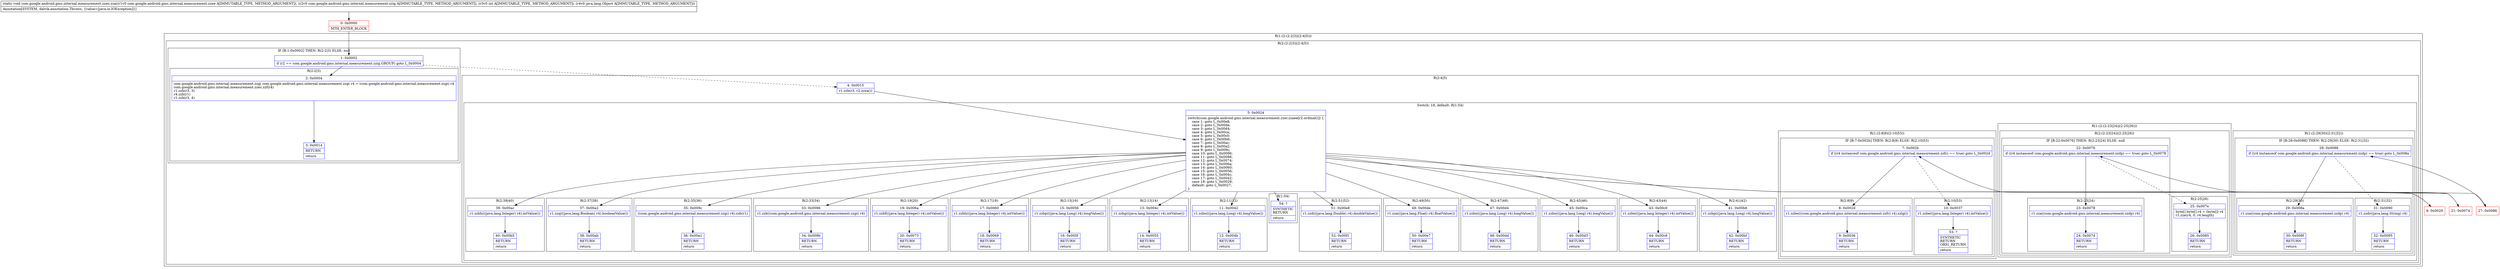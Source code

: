 digraph "CFG forcom.google.android.gms.internal.measurement.zzeo.zza(Lcom\/google\/android\/gms\/internal\/measurement\/zzee;Lcom\/google\/android\/gms\/internal\/measurement\/zzig;ILjava\/lang\/Object;)V" {
subgraph cluster_Region_325214686 {
label = "R(1:(2:(2:2|3)|(2:4|5)))";
node [shape=record,color=blue];
subgraph cluster_Region_1714788293 {
label = "R(2:(2:2|3)|(2:4|5))";
node [shape=record,color=blue];
subgraph cluster_IfRegion_441332215 {
label = "IF [B:1:0x0002] THEN: R(2:2|3) ELSE: null";
node [shape=record,color=blue];
Node_1 [shape=record,label="{1\:\ 0x0002|if (r2 == com.google.android.gms.internal.measurement.zzig.GROUP) goto L_0x0004\l}"];
subgraph cluster_Region_1091404136 {
label = "R(2:2|3)";
node [shape=record,color=blue];
Node_2 [shape=record,label="{2\:\ 0x0004|com.google.android.gms.internal.measurement.zzgi com.google.android.gms.internal.measurement.zzgi r4 = (com.google.android.gms.internal.measurement.zzgi) r4\lcom.google.android.gms.internal.measurement.zzez.zzf(r4)\lr1.zzb(r3, 3)\lr4.zzb(r1)\lr1.zzb(r3, 4)\l}"];
Node_3 [shape=record,label="{3\:\ 0x0014|RETURN\l|return\l}"];
}
}
subgraph cluster_Region_1250989365 {
label = "R(2:4|5)";
node [shape=record,color=blue];
Node_4 [shape=record,label="{4\:\ 0x0015|r1.zzb(r3, r2.zzxa())\l}"];
subgraph cluster_SwitchRegion_1258053928 {
label = "Switch: 18, default: R(1:54)";
node [shape=record,color=blue];
Node_5 [shape=record,label="{5\:\ 0x0024|switch(com.google.android.gms.internal.measurement.zzer.zzaee[r2.ordinal()]) \{\l    case 1: goto L_0x00e8;\l    case 2: goto L_0x00de;\l    case 3: goto L_0x00d4;\l    case 4: goto L_0x00ca;\l    case 5: goto L_0x00c0;\l    case 6: goto L_0x00b6;\l    case 7: goto L_0x00ac;\l    case 8: goto L_0x00a2;\l    case 9: goto L_0x009c;\l    case 10: goto L_0x0096;\l    case 11: goto L_0x0086;\l    case 12: goto L_0x0074;\l    case 13: goto L_0x006a;\l    case 14: goto L_0x0060;\l    case 15: goto L_0x0056;\l    case 16: goto L_0x004c;\l    case 17: goto L_0x0042;\l    case 18: goto L_0x0029;\l    default: goto L_0x0027;\l\}\l}"];
subgraph cluster_Region_12409869 {
label = "R(2:51|52)";
node [shape=record,color=blue];
Node_51 [shape=record,label="{51\:\ 0x00e8|r1.zzd(((java.lang.Double) r4).doubleValue())\l}"];
Node_52 [shape=record,label="{52\:\ 0x00f1|RETURN\l|return\l}"];
}
subgraph cluster_Region_1796670564 {
label = "R(2:49|50)";
node [shape=record,color=blue];
Node_49 [shape=record,label="{49\:\ 0x00de|r1.zza(((java.lang.Float) r4).floatValue())\l}"];
Node_50 [shape=record,label="{50\:\ 0x00e7|RETURN\l|return\l}"];
}
subgraph cluster_Region_635444494 {
label = "R(2:47|48)";
node [shape=record,color=blue];
Node_47 [shape=record,label="{47\:\ 0x00d4|r1.zzbn(((java.lang.Long) r4).longValue())\l}"];
Node_48 [shape=record,label="{48\:\ 0x00dd|RETURN\l|return\l}"];
}
subgraph cluster_Region_213700027 {
label = "R(2:45|46)";
node [shape=record,color=blue];
Node_45 [shape=record,label="{45\:\ 0x00ca|r1.zzbn(((java.lang.Long) r4).longValue())\l}"];
Node_46 [shape=record,label="{46\:\ 0x00d3|RETURN\l|return\l}"];
}
subgraph cluster_Region_1720431893 {
label = "R(2:43|44)";
node [shape=record,color=blue];
Node_43 [shape=record,label="{43\:\ 0x00c0|r1.zzbe(((java.lang.Integer) r4).intValue())\l}"];
Node_44 [shape=record,label="{44\:\ 0x00c9|RETURN\l|return\l}"];
}
subgraph cluster_Region_904706436 {
label = "R(2:41|42)";
node [shape=record,color=blue];
Node_41 [shape=record,label="{41\:\ 0x00b6|r1.zzbp(((java.lang.Long) r4).longValue())\l}"];
Node_42 [shape=record,label="{42\:\ 0x00bf|RETURN\l|return\l}"];
}
subgraph cluster_Region_281135706 {
label = "R(2:39|40)";
node [shape=record,color=blue];
Node_39 [shape=record,label="{39\:\ 0x00ac|r1.zzbh(((java.lang.Integer) r4).intValue())\l}"];
Node_40 [shape=record,label="{40\:\ 0x00b5|RETURN\l|return\l}"];
}
subgraph cluster_Region_2054823148 {
label = "R(2:37|38)";
node [shape=record,color=blue];
Node_37 [shape=record,label="{37\:\ 0x00a2|r1.zzq(((java.lang.Boolean) r4).booleanValue())\l}"];
Node_38 [shape=record,label="{38\:\ 0x00ab|RETURN\l|return\l}"];
}
subgraph cluster_Region_1105345963 {
label = "R(2:35|36)";
node [shape=record,color=blue];
Node_35 [shape=record,label="{35\:\ 0x009c|((com.google.android.gms.internal.measurement.zzgi) r4).zzb(r1)\l}"];
Node_36 [shape=record,label="{36\:\ 0x00a1|RETURN\l|return\l}"];
}
subgraph cluster_Region_286428298 {
label = "R(2:33|34)";
node [shape=record,color=blue];
Node_33 [shape=record,label="{33\:\ 0x0096|r1.zzb((com.google.android.gms.internal.measurement.zzgi) r4)\l}"];
Node_34 [shape=record,label="{34\:\ 0x009b|RETURN\l|return\l}"];
}
subgraph cluster_Region_253695976 {
label = "R(1:(2:29|30)(2:31|32))";
node [shape=record,color=blue];
subgraph cluster_IfRegion_631830427 {
label = "IF [B:28:0x0088] THEN: R(2:29|30) ELSE: R(2:31|32)";
node [shape=record,color=blue];
Node_28 [shape=record,label="{28\:\ 0x0088|if ((r4 instanceof com.google.android.gms.internal.measurement.zzdp) == true) goto L_0x008a\l}"];
subgraph cluster_Region_1979161056 {
label = "R(2:29|30)";
node [shape=record,color=blue];
Node_29 [shape=record,label="{29\:\ 0x008a|r1.zza((com.google.android.gms.internal.measurement.zzdp) r4)\l}"];
Node_30 [shape=record,label="{30\:\ 0x008f|RETURN\l|return\l}"];
}
subgraph cluster_Region_1887714568 {
label = "R(2:31|32)";
node [shape=record,color=blue];
Node_31 [shape=record,label="{31\:\ 0x0090|r1.zzdr((java.lang.String) r4)\l}"];
Node_32 [shape=record,label="{32\:\ 0x0095|RETURN\l|return\l}"];
}
}
}
subgraph cluster_Region_131318951 {
label = "R(1:(2:(2:23|24)|(2:25|26)))";
node [shape=record,color=blue];
subgraph cluster_Region_1705373673 {
label = "R(2:(2:23|24)|(2:25|26))";
node [shape=record,color=blue];
subgraph cluster_IfRegion_743723556 {
label = "IF [B:22:0x0076] THEN: R(2:23|24) ELSE: null";
node [shape=record,color=blue];
Node_22 [shape=record,label="{22\:\ 0x0076|if ((r4 instanceof com.google.android.gms.internal.measurement.zzdp) == true) goto L_0x0078\l}"];
subgraph cluster_Region_2104051419 {
label = "R(2:23|24)";
node [shape=record,color=blue];
Node_23 [shape=record,label="{23\:\ 0x0078|r1.zza((com.google.android.gms.internal.measurement.zzdp) r4)\l}"];
Node_24 [shape=record,label="{24\:\ 0x007d|RETURN\l|return\l}"];
}
}
subgraph cluster_Region_1378740269 {
label = "R(2:25|26)";
node [shape=record,color=blue];
Node_25 [shape=record,label="{25\:\ 0x007e|byte[] byte[] r4 = (byte[]) r4\lr1.zze(r4, 0, r4.length)\l}"];
Node_26 [shape=record,label="{26\:\ 0x0085|RETURN\l|return\l}"];
}
}
}
subgraph cluster_Region_1686520621 {
label = "R(2:19|20)";
node [shape=record,color=blue];
Node_19 [shape=record,label="{19\:\ 0x006a|r1.zzbf(((java.lang.Integer) r4).intValue())\l}"];
Node_20 [shape=record,label="{20\:\ 0x0073|RETURN\l|return\l}"];
}
subgraph cluster_Region_781595379 {
label = "R(2:17|18)";
node [shape=record,color=blue];
Node_17 [shape=record,label="{17\:\ 0x0060|r1.zzbh(((java.lang.Integer) r4).intValue())\l}"];
Node_18 [shape=record,label="{18\:\ 0x0069|RETURN\l|return\l}"];
}
subgraph cluster_Region_551391351 {
label = "R(2:15|16)";
node [shape=record,color=blue];
Node_15 [shape=record,label="{15\:\ 0x0056|r1.zzbp(((java.lang.Long) r4).longValue())\l}"];
Node_16 [shape=record,label="{16\:\ 0x005f|RETURN\l|return\l}"];
}
subgraph cluster_Region_397759785 {
label = "R(2:13|14)";
node [shape=record,color=blue];
Node_13 [shape=record,label="{13\:\ 0x004c|r1.zzbg(((java.lang.Integer) r4).intValue())\l}"];
Node_14 [shape=record,label="{14\:\ 0x0055|RETURN\l|return\l}"];
}
subgraph cluster_Region_1098703833 {
label = "R(2:11|12)";
node [shape=record,color=blue];
Node_11 [shape=record,label="{11\:\ 0x0042|r1.zzbo(((java.lang.Long) r4).longValue())\l}"];
Node_12 [shape=record,label="{12\:\ 0x004b|RETURN\l|return\l}"];
}
subgraph cluster_Region_1583497391 {
label = "R(1:(2:8|9)(2:10|53))";
node [shape=record,color=blue];
subgraph cluster_IfRegion_317734204 {
label = "IF [B:7:0x002b] THEN: R(2:8|9) ELSE: R(2:10|53)";
node [shape=record,color=blue];
Node_7 [shape=record,label="{7\:\ 0x002b|if ((r4 instanceof com.google.android.gms.internal.measurement.zzfc) == true) goto L_0x002d\l}"];
subgraph cluster_Region_793849430 {
label = "R(2:8|9)";
node [shape=record,color=blue];
Node_8 [shape=record,label="{8\:\ 0x002d|r1.zzbe(((com.google.android.gms.internal.measurement.zzfc) r4).zzlg())\l}"];
Node_9 [shape=record,label="{9\:\ 0x0036|RETURN\l|return\l}"];
}
subgraph cluster_Region_160784974 {
label = "R(2:10|53)";
node [shape=record,color=blue];
Node_10 [shape=record,label="{10\:\ 0x0037|r1.zzbe(((java.lang.Integer) r4).intValue())\l}"];
Node_53 [shape=record,label="{53\:\ ?|SYNTHETIC\lRETURN\lORIG_RETURN\l|return\l}"];
}
}
}
subgraph cluster_Region_1170091243 {
label = "R(1:54)";
node [shape=record,color=blue];
Node_54 [shape=record,label="{54\:\ ?|SYNTHETIC\lRETURN\l|return\l}"];
}
}
}
}
}
Node_0 [shape=record,color=red,label="{0\:\ 0x0000|MTH_ENTER_BLOCK\l}"];
Node_6 [shape=record,color=red,label="{6\:\ 0x0029}"];
Node_21 [shape=record,color=red,label="{21\:\ 0x0074}"];
Node_27 [shape=record,color=red,label="{27\:\ 0x0086}"];
MethodNode[shape=record,label="{static void com.google.android.gms.internal.measurement.zzeo.zza((r1v0 com.google.android.gms.internal.measurement.zzee A[IMMUTABLE_TYPE, METHOD_ARGUMENT]), (r2v0 com.google.android.gms.internal.measurement.zzig A[IMMUTABLE_TYPE, METHOD_ARGUMENT]), (r3v0 int A[IMMUTABLE_TYPE, METHOD_ARGUMENT]), (r4v0 java.lang.Object A[IMMUTABLE_TYPE, METHOD_ARGUMENT]))  | Annotation[SYSTEM, dalvik.annotation.Throws, \{value=[java.io.IOException]\}]\l}"];
MethodNode -> Node_0;
Node_1 -> Node_2;
Node_1 -> Node_4[style=dashed];
Node_2 -> Node_3;
Node_4 -> Node_5;
Node_5 -> Node_6;
Node_5 -> Node_11;
Node_5 -> Node_13;
Node_5 -> Node_15;
Node_5 -> Node_17;
Node_5 -> Node_19;
Node_5 -> Node_21;
Node_5 -> Node_27;
Node_5 -> Node_33;
Node_5 -> Node_35;
Node_5 -> Node_37;
Node_5 -> Node_39;
Node_5 -> Node_41;
Node_5 -> Node_43;
Node_5 -> Node_45;
Node_5 -> Node_47;
Node_5 -> Node_49;
Node_5 -> Node_51;
Node_5 -> Node_54;
Node_51 -> Node_52;
Node_49 -> Node_50;
Node_47 -> Node_48;
Node_45 -> Node_46;
Node_43 -> Node_44;
Node_41 -> Node_42;
Node_39 -> Node_40;
Node_37 -> Node_38;
Node_35 -> Node_36;
Node_33 -> Node_34;
Node_28 -> Node_29;
Node_28 -> Node_31[style=dashed];
Node_29 -> Node_30;
Node_31 -> Node_32;
Node_22 -> Node_23;
Node_22 -> Node_25[style=dashed];
Node_23 -> Node_24;
Node_25 -> Node_26;
Node_19 -> Node_20;
Node_17 -> Node_18;
Node_15 -> Node_16;
Node_13 -> Node_14;
Node_11 -> Node_12;
Node_7 -> Node_8;
Node_7 -> Node_10[style=dashed];
Node_8 -> Node_9;
Node_10 -> Node_53;
Node_0 -> Node_1;
Node_6 -> Node_7;
Node_21 -> Node_22;
Node_27 -> Node_28;
}

